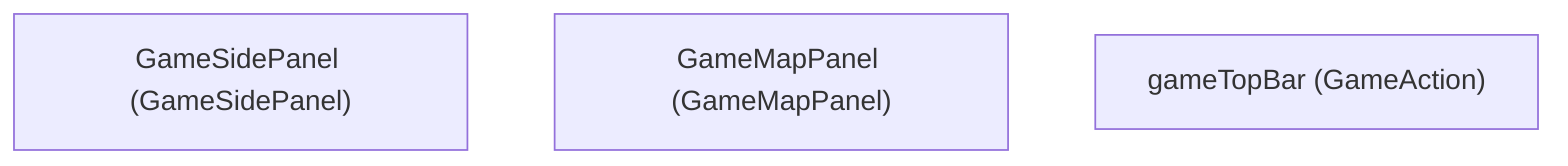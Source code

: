 graph TD
    W0["GameSidePanel (GameSidePanel)"]
    W1["GameMapPanel (GameMapPanel)"]
    W2["gameTopBar (GameAction)"]